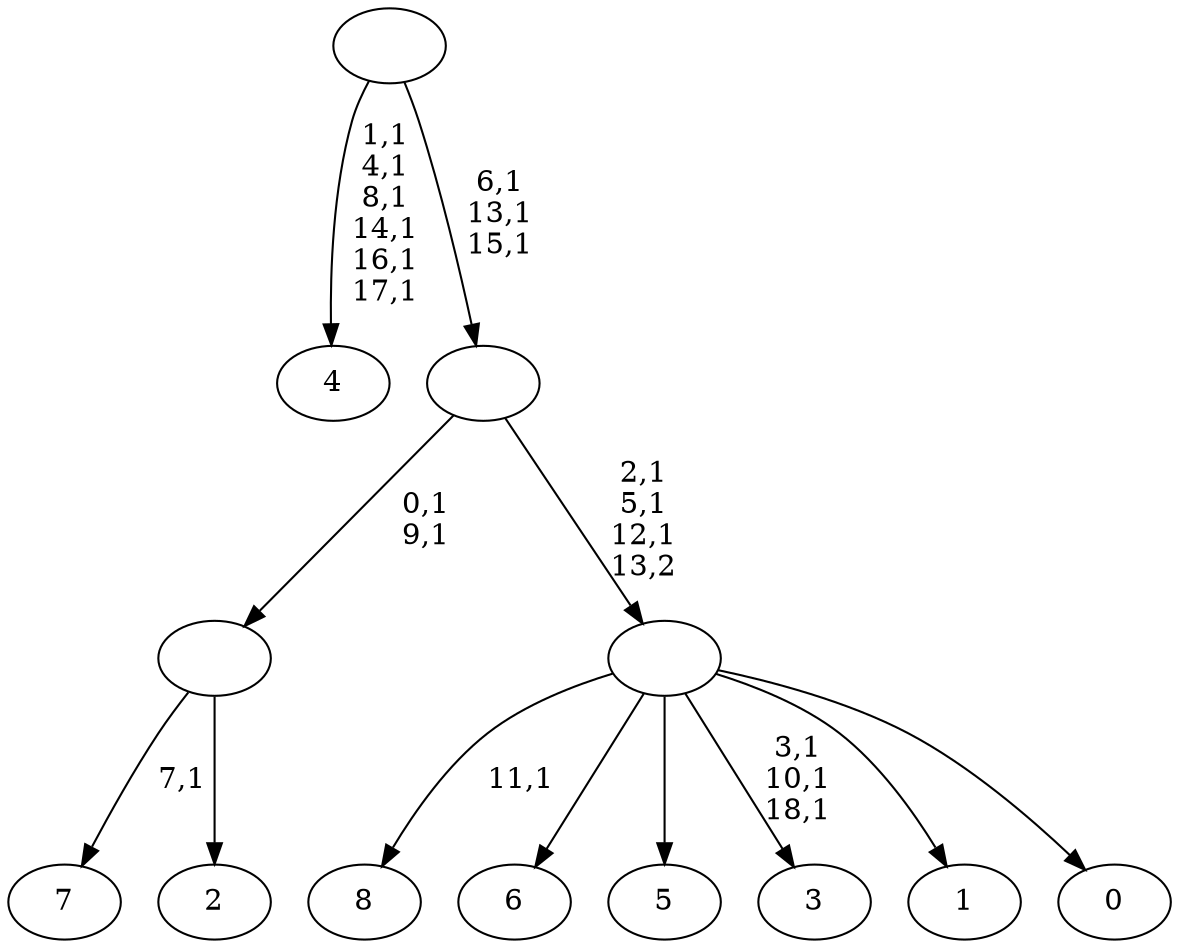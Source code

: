 digraph T {
	28 [label="8"]
	26 [label="7"]
	24 [label="6"]
	23 [label="5"]
	22 [label="4"]
	15 [label="3"]
	11 [label="2"]
	10 [label=""]
	8 [label="1"]
	7 [label="0"]
	6 [label=""]
	3 [label=""]
	0 [label=""]
	10 -> 26 [label="7,1"]
	10 -> 11 [label=""]
	6 -> 15 [label="3,1\n10,1\n18,1"]
	6 -> 28 [label="11,1"]
	6 -> 24 [label=""]
	6 -> 23 [label=""]
	6 -> 8 [label=""]
	6 -> 7 [label=""]
	3 -> 6 [label="2,1\n5,1\n12,1\n13,2"]
	3 -> 10 [label="0,1\n9,1"]
	0 -> 3 [label="6,1\n13,1\n15,1"]
	0 -> 22 [label="1,1\n4,1\n8,1\n14,1\n16,1\n17,1"]
}
